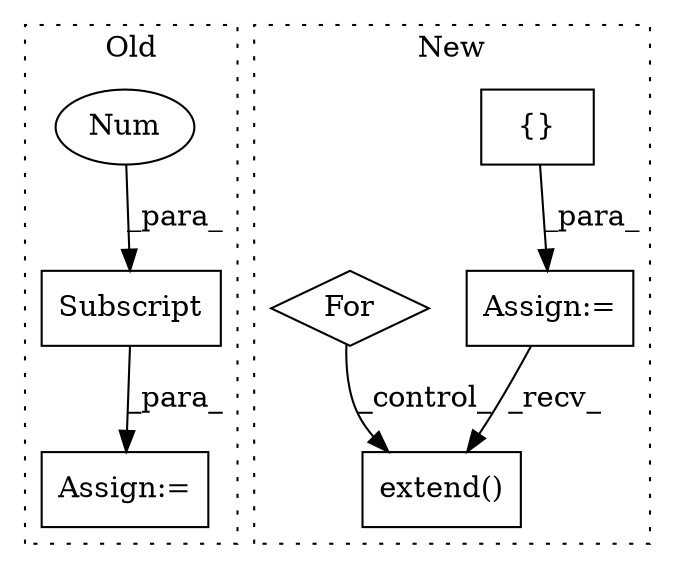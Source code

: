 digraph G {
subgraph cluster0 {
1 [label="Subscript" a="63" s="2887,0" l="16,0" shape="box"];
5 [label="Num" a="76" s="2901" l="1" shape="ellipse"];
7 [label="Assign:=" a="68" s="2884" l="3" shape="box"];
label = "Old";
style="dotted";
}
subgraph cluster1 {
2 [label="extend()" a="75" s="3810,3866" l="14,1" shape="box"];
3 [label="{}" a="59" s="3442,3442" l="2,1" shape="box"];
4 [label="Assign:=" a="68" s="3416" l="26" shape="box"];
6 [label="For" a="107" s="3710,3734" l="4,18" shape="diamond"];
label = "New";
style="dotted";
}
1 -> 7 [label="_para_"];
3 -> 4 [label="_para_"];
4 -> 2 [label="_recv_"];
5 -> 1 [label="_para_"];
6 -> 2 [label="_control_"];
}